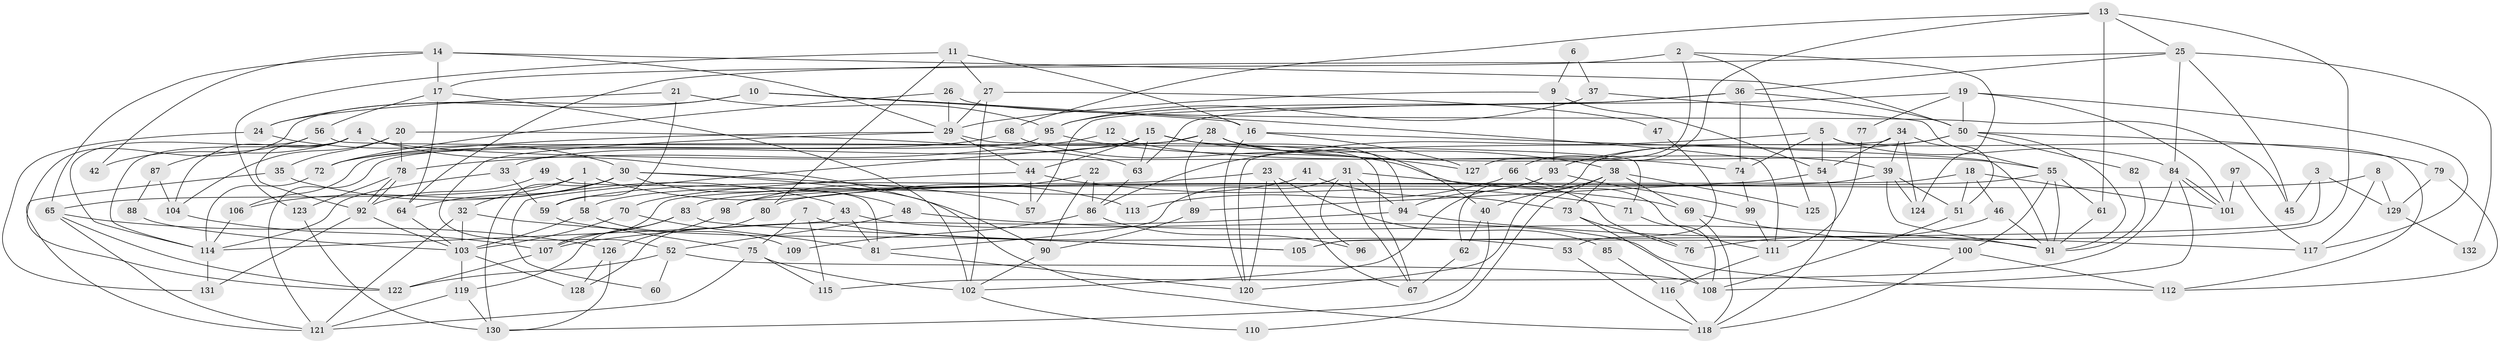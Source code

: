 // coarse degree distribution, {4: 0.18181818181818182, 5: 0.19696969696969696, 7: 0.13636363636363635, 8: 0.10606060606060606, 6: 0.13636363636363635, 3: 0.13636363636363635, 15: 0.015151515151515152, 10: 0.015151515151515152, 2: 0.030303030303030304, 9: 0.030303030303030304, 12: 0.015151515151515152}
// Generated by graph-tools (version 1.1) at 2025/37/03/04/25 23:37:06]
// undirected, 132 vertices, 264 edges
graph export_dot {
  node [color=gray90,style=filled];
  1;
  2;
  3;
  4;
  5;
  6;
  7;
  8;
  9;
  10;
  11;
  12;
  13;
  14;
  15;
  16;
  17;
  18;
  19;
  20;
  21;
  22;
  23;
  24;
  25;
  26;
  27;
  28;
  29;
  30;
  31;
  32;
  33;
  34;
  35;
  36;
  37;
  38;
  39;
  40;
  41;
  42;
  43;
  44;
  45;
  46;
  47;
  48;
  49;
  50;
  51;
  52;
  53;
  54;
  55;
  56;
  57;
  58;
  59;
  60;
  61;
  62;
  63;
  64;
  65;
  66;
  67;
  68;
  69;
  70;
  71;
  72;
  73;
  74;
  75;
  76;
  77;
  78;
  79;
  80;
  81;
  82;
  83;
  84;
  85;
  86;
  87;
  88;
  89;
  90;
  91;
  92;
  93;
  94;
  95;
  96;
  97;
  98;
  99;
  100;
  101;
  102;
  103;
  104;
  105;
  106;
  107;
  108;
  109;
  110;
  111;
  112;
  113;
  114;
  115;
  116;
  117;
  118;
  119;
  120;
  121;
  122;
  123;
  124;
  125;
  126;
  127;
  128;
  129;
  130;
  131;
  132;
  1 -- 32;
  1 -- 65;
  1 -- 58;
  1 -- 113;
  2 -- 17;
  2 -- 124;
  2 -- 125;
  2 -- 127;
  3 -- 105;
  3 -- 45;
  3 -- 129;
  4 -- 104;
  4 -- 74;
  4 -- 42;
  4 -- 90;
  4 -- 92;
  4 -- 114;
  5 -- 112;
  5 -- 86;
  5 -- 54;
  5 -- 74;
  5 -- 84;
  6 -- 37;
  6 -- 9;
  7 -- 75;
  7 -- 115;
  7 -- 53;
  8 -- 117;
  8 -- 129;
  8 -- 80;
  9 -- 93;
  9 -- 54;
  9 -- 29;
  10 -- 16;
  10 -- 122;
  10 -- 24;
  10 -- 111;
  11 -- 123;
  11 -- 16;
  11 -- 27;
  11 -- 80;
  12 -- 78;
  12 -- 39;
  13 -- 68;
  13 -- 105;
  13 -- 25;
  13 -- 61;
  13 -- 66;
  14 -- 29;
  14 -- 50;
  14 -- 17;
  14 -- 42;
  14 -- 65;
  15 -- 33;
  15 -- 44;
  15 -- 38;
  15 -- 63;
  15 -- 94;
  16 -- 127;
  16 -- 120;
  16 -- 91;
  17 -- 102;
  17 -- 56;
  17 -- 64;
  18 -- 51;
  18 -- 107;
  18 -- 46;
  18 -- 101;
  19 -- 101;
  19 -- 50;
  19 -- 57;
  19 -- 77;
  19 -- 117;
  20 -- 35;
  20 -- 63;
  20 -- 78;
  20 -- 104;
  21 -- 95;
  21 -- 24;
  21 -- 59;
  22 -- 98;
  22 -- 90;
  22 -- 86;
  23 -- 59;
  23 -- 120;
  23 -- 67;
  23 -- 85;
  24 -- 30;
  24 -- 131;
  25 -- 84;
  25 -- 36;
  25 -- 45;
  25 -- 64;
  25 -- 132;
  26 -- 29;
  26 -- 72;
  26 -- 45;
  27 -- 29;
  27 -- 47;
  27 -- 102;
  28 -- 121;
  28 -- 89;
  28 -- 40;
  28 -- 55;
  28 -- 60;
  29 -- 52;
  29 -- 44;
  29 -- 67;
  29 -- 72;
  30 -- 64;
  30 -- 118;
  30 -- 48;
  30 -- 57;
  30 -- 106;
  30 -- 130;
  31 -- 67;
  31 -- 69;
  31 -- 81;
  31 -- 94;
  31 -- 96;
  32 -- 121;
  32 -- 103;
  32 -- 105;
  33 -- 114;
  33 -- 59;
  34 -- 39;
  34 -- 120;
  34 -- 51;
  34 -- 54;
  34 -- 124;
  35 -- 121;
  35 -- 43;
  36 -- 50;
  36 -- 63;
  36 -- 74;
  36 -- 95;
  37 -- 55;
  37 -- 95;
  38 -- 40;
  38 -- 69;
  38 -- 73;
  38 -- 110;
  38 -- 120;
  38 -- 125;
  39 -- 91;
  39 -- 51;
  39 -- 83;
  39 -- 124;
  40 -- 130;
  40 -- 62;
  41 -- 58;
  41 -- 73;
  43 -- 114;
  43 -- 81;
  43 -- 112;
  44 -- 57;
  44 -- 70;
  44 -- 71;
  46 -- 91;
  46 -- 76;
  47 -- 53;
  48 -- 91;
  48 -- 52;
  49 -- 81;
  49 -- 92;
  50 -- 91;
  50 -- 62;
  50 -- 79;
  50 -- 82;
  50 -- 93;
  51 -- 108;
  52 -- 108;
  52 -- 60;
  52 -- 122;
  53 -- 118;
  54 -- 89;
  54 -- 118;
  55 -- 91;
  55 -- 61;
  55 -- 98;
  55 -- 100;
  56 -- 114;
  56 -- 71;
  56 -- 87;
  58 -- 103;
  58 -- 109;
  59 -- 75;
  61 -- 91;
  62 -- 67;
  63 -- 86;
  64 -- 103;
  65 -- 122;
  65 -- 121;
  65 -- 126;
  66 -- 111;
  66 -- 113;
  68 -- 72;
  68 -- 76;
  69 -- 118;
  69 -- 100;
  70 -- 103;
  70 -- 81;
  71 -- 108;
  72 -- 114;
  73 -- 108;
  73 -- 76;
  74 -- 99;
  75 -- 121;
  75 -- 102;
  75 -- 115;
  77 -- 111;
  78 -- 92;
  78 -- 92;
  78 -- 123;
  79 -- 112;
  79 -- 129;
  80 -- 128;
  81 -- 120;
  82 -- 91;
  83 -- 119;
  83 -- 105;
  83 -- 107;
  84 -- 101;
  84 -- 101;
  84 -- 108;
  84 -- 115;
  85 -- 116;
  86 -- 96;
  86 -- 109;
  87 -- 104;
  87 -- 88;
  88 -- 103;
  89 -- 90;
  90 -- 102;
  92 -- 103;
  92 -- 131;
  93 -- 94;
  93 -- 99;
  93 -- 102;
  94 -- 107;
  94 -- 117;
  95 -- 106;
  95 -- 127;
  97 -- 101;
  97 -- 117;
  98 -- 126;
  99 -- 111;
  100 -- 112;
  100 -- 118;
  102 -- 110;
  103 -- 119;
  103 -- 128;
  104 -- 107;
  106 -- 114;
  107 -- 122;
  111 -- 116;
  114 -- 131;
  116 -- 118;
  119 -- 130;
  119 -- 121;
  123 -- 130;
  126 -- 128;
  126 -- 130;
  129 -- 132;
}
